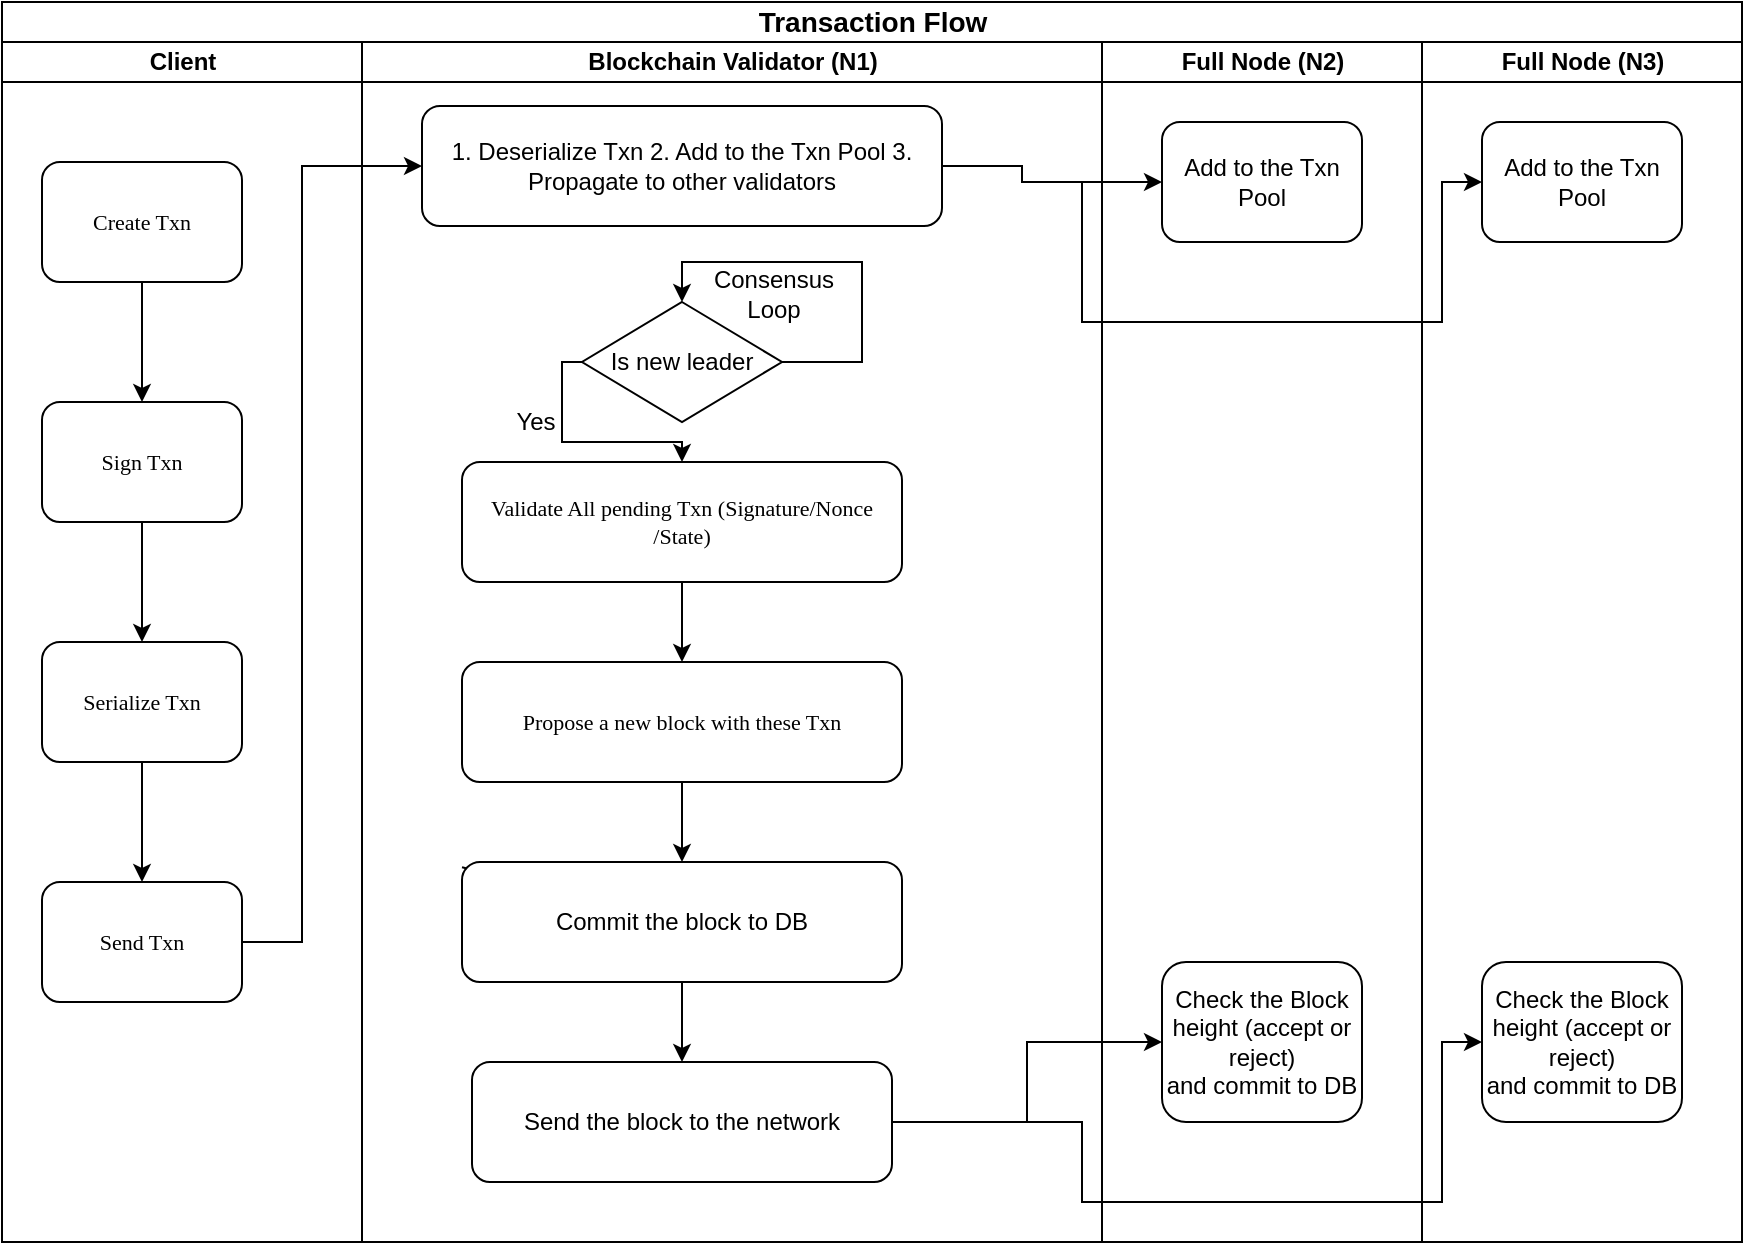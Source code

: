 <mxfile version="13.0.1" type="device"><diagram name="Page-1" id="74e2e168-ea6b-b213-b513-2b3c1d86103e"><mxGraphModel dx="946" dy="610" grid="1" gridSize="10" guides="1" tooltips="1" connect="1" arrows="1" fold="1" page="1" pageScale="1" pageWidth="1100" pageHeight="850" background="#ffffff" math="0" shadow="0"><root><mxCell id="0"/><mxCell id="1" parent="0"/><mxCell id="77e6c97f196da883-1" value="&lt;font style=&quot;font-size: 14px&quot; face=&quot;Helvetica&quot;&gt;Transaction Flow&lt;/font&gt;" style="swimlane;html=1;childLayout=stackLayout;startSize=20;rounded=0;shadow=0;labelBackgroundColor=none;strokeWidth=1;fontFamily=Verdana;fontSize=8;align=center;" parent="1" vertex="1"><mxGeometry x="99" y="40" width="870" height="620" as="geometry"/></mxCell><mxCell id="77e6c97f196da883-2" value="Client" style="swimlane;html=1;startSize=20;" parent="77e6c97f196da883-1" vertex="1"><mxGeometry y="20" width="180" height="600" as="geometry"><mxRectangle y="20" width="30" height="730" as="alternateBounds"/></mxGeometry></mxCell><mxCell id="77e6c97f196da883-8" value="&lt;font style=&quot;font-size: 11px&quot;&gt;Create Txn&lt;/font&gt;" style="rounded=1;whiteSpace=wrap;html=1;shadow=0;labelBackgroundColor=none;strokeWidth=1;fontFamily=Verdana;fontSize=8;align=center;" parent="77e6c97f196da883-2" vertex="1"><mxGeometry x="20" y="60" width="100" height="60" as="geometry"/></mxCell><mxCell id="77e6c97f196da883-9" value="&lt;font style=&quot;font-size: 11px&quot;&gt;Sign Txn&lt;/font&gt;" style="rounded=1;whiteSpace=wrap;html=1;shadow=0;labelBackgroundColor=none;strokeWidth=1;fontFamily=Verdana;fontSize=8;align=center;" parent="77e6c97f196da883-2" vertex="1"><mxGeometry x="20" y="180" width="100" height="60" as="geometry"/></mxCell><mxCell id="77e6c97f196da883-10" value="&lt;font style=&quot;font-size: 11px&quot;&gt;Serialize Txn&lt;/font&gt;" style="rounded=1;whiteSpace=wrap;html=1;shadow=0;labelBackgroundColor=none;strokeWidth=1;fontFamily=Verdana;fontSize=8;align=center;" parent="77e6c97f196da883-2" vertex="1"><mxGeometry x="20" y="300" width="100" height="60" as="geometry"/></mxCell><mxCell id="IgZmDBZndHs0sMtHPYff-1" value="" style="endArrow=classic;html=1;exitX=0.5;exitY=1;exitDx=0;exitDy=0;entryX=0.5;entryY=0;entryDx=0;entryDy=0;" parent="77e6c97f196da883-2" source="77e6c97f196da883-8" target="77e6c97f196da883-9" edge="1"><mxGeometry width="50" height="50" relative="1" as="geometry"><mxPoint x="-60" y="440" as="sourcePoint"/><mxPoint x="-10" y="390" as="targetPoint"/></mxGeometry></mxCell><mxCell id="IgZmDBZndHs0sMtHPYff-2" value="" style="endArrow=classic;html=1;exitX=0.5;exitY=1;exitDx=0;exitDy=0;" parent="77e6c97f196da883-2" source="77e6c97f196da883-9" target="77e6c97f196da883-10" edge="1"><mxGeometry width="50" height="50" relative="1" as="geometry"><mxPoint x="50" y="480" as="sourcePoint"/><mxPoint x="100" y="430" as="targetPoint"/></mxGeometry></mxCell><mxCell id="IgZmDBZndHs0sMtHPYff-3" value="&lt;font face=&quot;Verdana&quot; style=&quot;font-size: 11px&quot;&gt;Send Txn&lt;/font&gt;" style="rounded=1;whiteSpace=wrap;html=1;" parent="77e6c97f196da883-2" vertex="1"><mxGeometry x="20" y="420" width="100" height="60" as="geometry"/></mxCell><mxCell id="IgZmDBZndHs0sMtHPYff-4" value="" style="endArrow=classic;html=1;exitX=0.5;exitY=1;exitDx=0;exitDy=0;" parent="77e6c97f196da883-2" source="77e6c97f196da883-10" target="IgZmDBZndHs0sMtHPYff-3" edge="1"><mxGeometry width="50" height="50" relative="1" as="geometry"><mxPoint x="60" y="570" as="sourcePoint"/><mxPoint x="110" y="520" as="targetPoint"/></mxGeometry></mxCell><mxCell id="77e6c97f196da883-3" value="Blockchain Validator (N1)" style="swimlane;html=1;startSize=20;" parent="77e6c97f196da883-1" vertex="1"><mxGeometry x="180" y="20" width="370" height="600" as="geometry"/></mxCell><mxCell id="IgZmDBZndHs0sMtHPYff-11" value="" style="endArrow=classic;html=1;entryX=0.5;entryY=0;entryDx=0;entryDy=0;" parent="77e6c97f196da883-3" source="IgZmDBZndHs0sMtHPYff-9" target="IgZmDBZndHs0sMtHPYff-10" edge="1"><mxGeometry width="50" height="50" relative="1" as="geometry"><mxPoint x="80" y="240" as="sourcePoint"/><mxPoint x="79.5" y="300" as="targetPoint"/></mxGeometry></mxCell><mxCell id="IgZmDBZndHs0sMtHPYff-13" value="" style="endArrow=classic;html=1;entryX=0.5;entryY=0;entryDx=0;entryDy=0;" parent="77e6c97f196da883-3" source="IgZmDBZndHs0sMtHPYff-10" edge="1"><mxGeometry width="50" height="50" relative="1" as="geometry"><mxPoint x="79.5" y="360" as="sourcePoint"/><mxPoint x="79.5" y="420" as="targetPoint"/></mxGeometry></mxCell><mxCell id="IgZmDBZndHs0sMtHPYff-21" style="edgeStyle=orthogonalEdgeStyle;rounded=0;orthogonalLoop=1;jettySize=auto;html=1;exitX=0;exitY=0.5;exitDx=0;exitDy=0;entryX=0.5;entryY=0;entryDx=0;entryDy=0;" parent="77e6c97f196da883-3" source="IgZmDBZndHs0sMtHPYff-20" target="77e6c97f196da883-11" edge="1"><mxGeometry relative="1" as="geometry"><Array as="points"><mxPoint x="100" y="160"/><mxPoint x="100" y="200"/><mxPoint x="160" y="200"/></Array></mxGeometry></mxCell><mxCell id="IgZmDBZndHs0sMtHPYff-22" value="Yes" style="text;html=1;strokeColor=none;fillColor=none;align=center;verticalAlign=middle;whiteSpace=wrap;rounded=0;" parent="77e6c97f196da883-3" vertex="1"><mxGeometry x="67" y="180" width="40" height="20" as="geometry"/></mxCell><mxCell id="IgZmDBZndHs0sMtHPYff-23" value="" style="endArrow=classic;html=1;exitX=0.5;exitY=1;exitDx=0;exitDy=0;entryX=0.5;entryY=0;entryDx=0;entryDy=0;" parent="77e6c97f196da883-3" source="IgZmDBZndHs0sMtHPYff-10" target="IgZmDBZndHs0sMtHPYff-12" edge="1"><mxGeometry width="50" height="50" relative="1" as="geometry"><mxPoint x="-160" y="690" as="sourcePoint"/><mxPoint x="-110" y="640" as="targetPoint"/></mxGeometry></mxCell><mxCell id="IgZmDBZndHs0sMtHPYff-16" value="1. Deserialize Txn 2. Add to the Txn Pool 3. Propagate to other validators" style="rounded=1;whiteSpace=wrap;html=1;" parent="77e6c97f196da883-3" vertex="1"><mxGeometry x="30" y="32" width="260" height="60" as="geometry"/></mxCell><mxCell id="5uHMDXeraYUcKSEE1wE0-9" value="" style="endArrow=classic;html=1;exitX=0.5;exitY=1;exitDx=0;exitDy=0;entryX=0.5;entryY=0;entryDx=0;entryDy=0;" parent="77e6c97f196da883-3" source="77e6c97f196da883-11" target="IgZmDBZndHs0sMtHPYff-9" edge="1"><mxGeometry width="50" height="50" relative="1" as="geometry"><mxPoint x="220" y="300" as="sourcePoint"/><mxPoint x="270" y="250" as="targetPoint"/></mxGeometry></mxCell><mxCell id="IgZmDBZndHs0sMtHPYff-20" value="Is new leader" style="rhombus;whiteSpace=wrap;html=1;" parent="77e6c97f196da883-3" vertex="1"><mxGeometry x="110" y="130" width="100" height="60" as="geometry"/></mxCell><mxCell id="IgZmDBZndHs0sMtHPYff-12" value="Send the block to the network" style="rounded=1;whiteSpace=wrap;html=1;" parent="77e6c97f196da883-3" vertex="1"><mxGeometry x="55" y="510" width="210" height="60" as="geometry"/></mxCell><mxCell id="IgZmDBZndHs0sMtHPYff-10" value="Commit the block to DB&lt;span style=&quot;color: rgba(0 , 0 , 0 , 0) ; font-family: monospace ; font-size: 0px ; white-space: nowrap&quot;&gt;%3CmxGraphModel%3E%3Croot%3E%3CmxCell%20id%3D%220%22%2F%3E%3CmxCell%20id%3D%221%22%20parent%3D%220%22%2F%3E%3CmxCell%20id%3D%222%22%20value%3D%22%22%20style%3D%22endArrow%3Dclassic%3Bhtml%3D1%3BexitX%3D0.5%3BexitY%3D1%3BexitDx%3D0%3BexitDy%3D0%3BentryX%3D0.5%3BentryY%3D0%3BentryDx%3D0%3BentryDy%3D0%3B%22%20edge%3D%221%22%20parent%3D%221%22%3E%3CmxGeometry%20width%3D%2250%22%20height%3D%2250%22%20relative%3D%221%22%20as%3D%22geometry%22%3E%3CmxPoint%20x%3D%22310%22%20y%3D%22180%22%20as%3D%22sourcePoint%22%2F%3E%3CmxPoint%20x%3D%22310%22%20y%3D%22240%22%20as%3D%22targetPoint%22%2F%3E%3C%2FmxGeometry%3E%3C%2FmxCell%3E%3C%2Froot%3E%3C%2FmxGraphModel%3E&lt;/span&gt;" style="rounded=1;whiteSpace=wrap;html=1;" parent="77e6c97f196da883-3" vertex="1"><mxGeometry x="50" y="410" width="220" height="60" as="geometry"/></mxCell><mxCell id="IgZmDBZndHs0sMtHPYff-9" value="&lt;font face=&quot;Verdana&quot; style=&quot;font-size: 11px&quot;&gt;Propose a new block with these Txn&lt;/font&gt;" style="rounded=1;whiteSpace=wrap;html=1;" parent="77e6c97f196da883-3" vertex="1"><mxGeometry x="50" y="310" width="220" height="60" as="geometry"/></mxCell><mxCell id="77e6c97f196da883-11" value="&lt;font style=&quot;font-size: 11px&quot;&gt;Validate All pending Txn (Signature/Nonce /State)&lt;/font&gt;" style="rounded=1;whiteSpace=wrap;html=1;shadow=0;labelBackgroundColor=none;strokeWidth=1;fontFamily=Verdana;fontSize=8;align=center;" parent="77e6c97f196da883-3" vertex="1"><mxGeometry x="50" y="210" width="220" height="60" as="geometry"/></mxCell><mxCell id="5uHMDXeraYUcKSEE1wE0-10" value="" style="endArrow=classic;html=1;exitX=1;exitY=0.5;exitDx=0;exitDy=0;rounded=0;entryX=0.5;entryY=0;entryDx=0;entryDy=0;" parent="77e6c97f196da883-3" source="IgZmDBZndHs0sMtHPYff-20" target="IgZmDBZndHs0sMtHPYff-20" edge="1"><mxGeometry width="50" height="50" relative="1" as="geometry"><mxPoint x="220" y="300" as="sourcePoint"/><mxPoint x="160" y="110" as="targetPoint"/><Array as="points"><mxPoint x="250" y="160"/><mxPoint x="250" y="110"/><mxPoint x="160" y="110"/></Array></mxGeometry></mxCell><mxCell id="5uHMDXeraYUcKSEE1wE0-11" value="Consensus Loop" style="text;html=1;strokeColor=none;fillColor=none;align=center;verticalAlign=middle;whiteSpace=wrap;rounded=0;" parent="77e6c97f196da883-3" vertex="1"><mxGeometry x="162" y="116" width="88" height="20" as="geometry"/></mxCell><mxCell id="IgZmDBZndHs0sMtHPYff-7" value="" style="endArrow=classic;html=1;exitX=1;exitY=0.5;exitDx=0;exitDy=0;entryX=0;entryY=0.5;entryDx=0;entryDy=0;rounded=0;" parent="77e6c97f196da883-1" source="IgZmDBZndHs0sMtHPYff-3" target="IgZmDBZndHs0sMtHPYff-16" edge="1"><mxGeometry width="50" height="50" relative="1" as="geometry"><mxPoint x="210" y="440" as="sourcePoint"/><mxPoint x="260" y="390" as="targetPoint"/><Array as="points"><mxPoint x="150" y="470"/><mxPoint x="150" y="82"/></Array></mxGeometry></mxCell><mxCell id="IgZmDBZndHs0sMtHPYff-19" style="edgeStyle=orthogonalEdgeStyle;rounded=0;orthogonalLoop=1;jettySize=auto;html=1;exitX=1;exitY=0.5;exitDx=0;exitDy=0;entryX=0;entryY=0.5;entryDx=0;entryDy=0;" parent="77e6c97f196da883-1" source="IgZmDBZndHs0sMtHPYff-16" target="77e6c97f196da883-12" edge="1"><mxGeometry relative="1" as="geometry"><Array as="points"><mxPoint x="510" y="82"/><mxPoint x="510" y="90"/></Array></mxGeometry></mxCell><mxCell id="IgZmDBZndHs0sMtHPYff-27" style="edgeStyle=orthogonalEdgeStyle;rounded=0;orthogonalLoop=1;jettySize=auto;html=1;exitX=1;exitY=0.5;exitDx=0;exitDy=0;entryX=0;entryY=0.5;entryDx=0;entryDy=0;" parent="77e6c97f196da883-1" source="IgZmDBZndHs0sMtHPYff-12" target="IgZmDBZndHs0sMtHPYff-25" edge="1"><mxGeometry relative="1" as="geometry"/></mxCell><mxCell id="77e6c97f196da883-4" value="Full Node (N2)" style="swimlane;html=1;startSize=20;" parent="77e6c97f196da883-1" vertex="1"><mxGeometry x="550" y="20" width="160" height="600" as="geometry"/></mxCell><mxCell id="77e6c97f196da883-12" value="&lt;span style=&quot;font-family: &amp;#34;helvetica&amp;#34; ; font-size: 12px&quot;&gt;Add to the Txn Pool&lt;/span&gt;" style="rounded=1;whiteSpace=wrap;html=1;shadow=0;labelBackgroundColor=none;strokeWidth=1;fontFamily=Verdana;fontSize=8;align=center;" parent="77e6c97f196da883-4" vertex="1"><mxGeometry x="30" y="40" width="100" height="60" as="geometry"/></mxCell><mxCell id="IgZmDBZndHs0sMtHPYff-25" value="Check the Block height (accept or reject)&lt;br&gt;and commit to DB" style="rounded=1;whiteSpace=wrap;html=1;" parent="77e6c97f196da883-4" vertex="1"><mxGeometry x="30" y="460" width="100" height="80" as="geometry"/></mxCell><mxCell id="IgZmDBZndHs0sMtHPYff-30" value="" style="endArrow=classic;html=1;entryX=0;entryY=0.5;entryDx=0;entryDy=0;rounded=0;" parent="77e6c97f196da883-4" target="IgZmDBZndHs0sMtHPYff-28" edge="1"><mxGeometry width="50" height="50" relative="1" as="geometry"><mxPoint x="-50" y="540" as="sourcePoint"/><mxPoint x="90" y="590" as="targetPoint"/><Array as="points"><mxPoint x="-10" y="540"/><mxPoint x="-10" y="580"/><mxPoint x="170" y="580"/><mxPoint x="170" y="500"/></Array></mxGeometry></mxCell><mxCell id="IgZmDBZndHs0sMtHPYff-33" value="" style="endArrow=classic;html=1;entryX=0;entryY=0.5;entryDx=0;entryDy=0;rounded=0;" parent="77e6c97f196da883-4" target="IgZmDBZndHs0sMtHPYff-31" edge="1"><mxGeometry width="50" height="50" relative="1" as="geometry"><mxPoint x="-30" y="70" as="sourcePoint"/><mxPoint x="120" y="180" as="targetPoint"/><Array as="points"><mxPoint x="-10" y="70"/><mxPoint x="-10" y="140"/><mxPoint x="170" y="140"/><mxPoint x="170" y="70"/></Array></mxGeometry></mxCell><mxCell id="77e6c97f196da883-5" value="Full Node (N3)" style="swimlane;html=1;startSize=20;" parent="77e6c97f196da883-1" vertex="1"><mxGeometry x="710" y="20" width="160" height="600" as="geometry"/></mxCell><mxCell id="IgZmDBZndHs0sMtHPYff-28" value="Check the Block height (accept or reject)&lt;br&gt;and commit to DB" style="rounded=1;whiteSpace=wrap;html=1;" parent="77e6c97f196da883-5" vertex="1"><mxGeometry x="30" y="460" width="100" height="80" as="geometry"/></mxCell><mxCell id="IgZmDBZndHs0sMtHPYff-31" value="&lt;span style=&quot;font-family: &amp;#34;helvetica&amp;#34; ; font-size: 12px&quot;&gt;Add to the Txn Pool&lt;/span&gt;" style="rounded=1;whiteSpace=wrap;html=1;shadow=0;labelBackgroundColor=none;strokeWidth=1;fontFamily=Verdana;fontSize=8;align=center;" parent="77e6c97f196da883-5" vertex="1"><mxGeometry x="30" y="40" width="100" height="60" as="geometry"/></mxCell></root></mxGraphModel></diagram></mxfile>